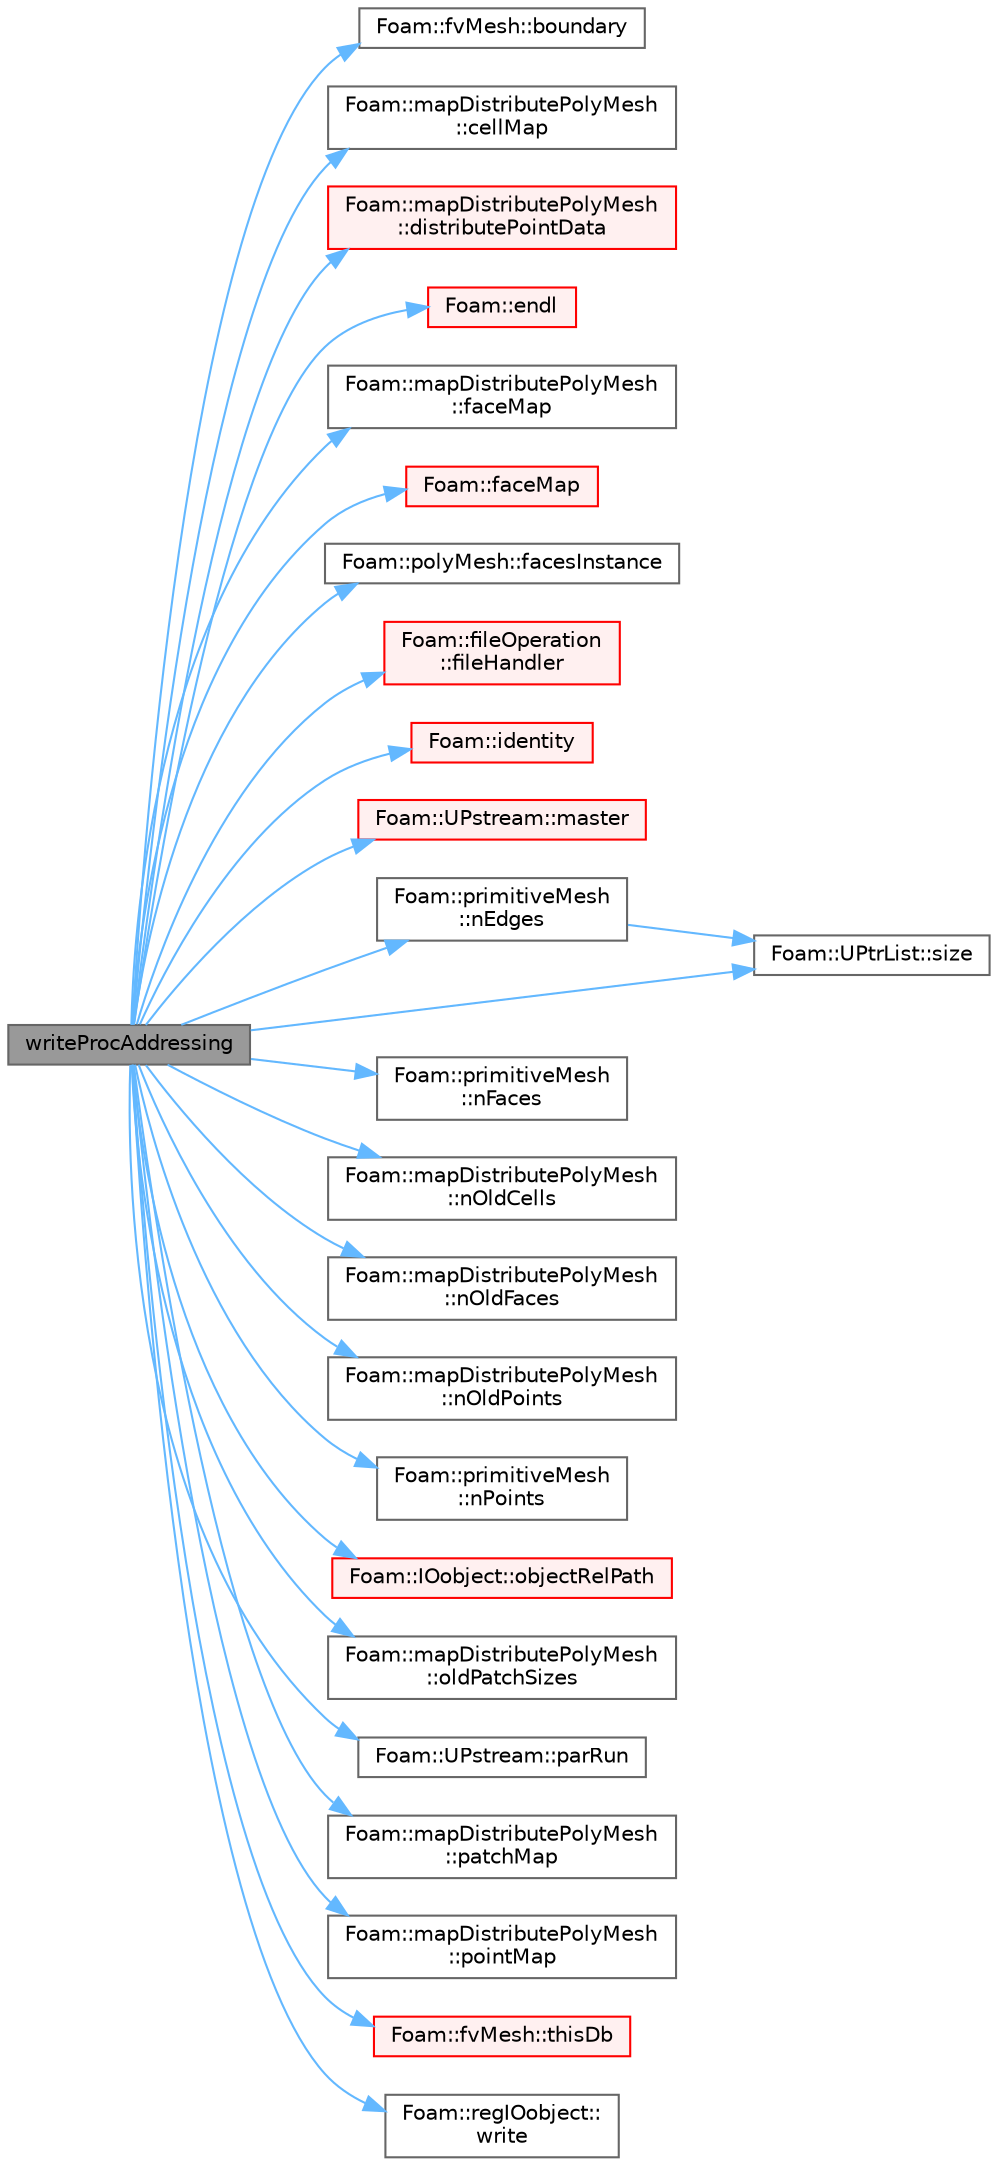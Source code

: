 digraph "writeProcAddressing"
{
 // LATEX_PDF_SIZE
  bgcolor="transparent";
  edge [fontname=Helvetica,fontsize=10,labelfontname=Helvetica,labelfontsize=10];
  node [fontname=Helvetica,fontsize=10,shape=box,height=0.2,width=0.4];
  rankdir="LR";
  Node1 [id="Node000001",label="writeProcAddressing",height=0.2,width=0.4,color="gray40", fillcolor="grey60", style="filled", fontcolor="black",tooltip=" "];
  Node1 -> Node2 [id="edge1_Node000001_Node000002",color="steelblue1",style="solid",tooltip=" "];
  Node2 [id="Node000002",label="Foam::fvMesh::boundary",height=0.2,width=0.4,color="grey40", fillcolor="white", style="filled",URL="$classFoam_1_1fvMesh.html#aa4fb7dfe01b8c7688ec3feae973dff22",tooltip=" "];
  Node1 -> Node3 [id="edge2_Node000001_Node000003",color="steelblue1",style="solid",tooltip=" "];
  Node3 [id="Node000003",label="Foam::mapDistributePolyMesh\l::cellMap",height=0.2,width=0.4,color="grey40", fillcolor="white", style="filled",URL="$classFoam_1_1mapDistributePolyMesh.html#aac3800a0f850d05ca27bf92ca456148e",tooltip=" "];
  Node1 -> Node4 [id="edge3_Node000001_Node000004",color="steelblue1",style="solid",tooltip=" "];
  Node4 [id="Node000004",label="Foam::mapDistributePolyMesh\l::distributePointData",height=0.2,width=0.4,color="red", fillcolor="#FFF0F0", style="filled",URL="$classFoam_1_1mapDistributePolyMesh.html#a9ee8fff21803383b31bc1e7e1266a1c9",tooltip=" "];
  Node1 -> Node7 [id="edge4_Node000001_Node000007",color="steelblue1",style="solid",tooltip=" "];
  Node7 [id="Node000007",label="Foam::endl",height=0.2,width=0.4,color="red", fillcolor="#FFF0F0", style="filled",URL="$namespaceFoam.html#a7d5eca45a323264dc5fe811500ebda47",tooltip=" "];
  Node1 -> Node11 [id="edge5_Node000001_Node000011",color="steelblue1",style="solid",tooltip=" "];
  Node11 [id="Node000011",label="Foam::mapDistributePolyMesh\l::faceMap",height=0.2,width=0.4,color="grey40", fillcolor="white", style="filled",URL="$classFoam_1_1mapDistributePolyMesh.html#afa361321a441e375dcf172b73862359b",tooltip=" "];
  Node1 -> Node12 [id="edge6_Node000001_Node000012",color="steelblue1",style="solid",tooltip=" "];
  Node12 [id="Node000012",label="Foam::faceMap",height=0.2,width=0.4,color="red", fillcolor="#FFF0F0", style="filled",URL="$namespaceFoam.html#a07575dc8f5db1a87af23b7c4e2647e3f",tooltip=" "];
  Node1 -> Node15 [id="edge7_Node000001_Node000015",color="steelblue1",style="solid",tooltip=" "];
  Node15 [id="Node000015",label="Foam::polyMesh::facesInstance",height=0.2,width=0.4,color="grey40", fillcolor="white", style="filled",URL="$classFoam_1_1polyMesh.html#a10996bb0856e3630cd8cfb5a803e00fa",tooltip=" "];
  Node1 -> Node16 [id="edge8_Node000001_Node000016",color="steelblue1",style="solid",tooltip=" "];
  Node16 [id="Node000016",label="Foam::fileOperation\l::fileHandler",height=0.2,width=0.4,color="red", fillcolor="#FFF0F0", style="filled",URL="$classFoam_1_1fileOperation.html#a04d5051c9ff037a58acee81e362598fc",tooltip=" "];
  Node1 -> Node24 [id="edge9_Node000001_Node000024",color="steelblue1",style="solid",tooltip=" "];
  Node24 [id="Node000024",label="Foam::identity",height=0.2,width=0.4,color="red", fillcolor="#FFF0F0", style="filled",URL="$namespaceFoam.html#a14e1da6db5665f43c1e588eab475eabf",tooltip=" "];
  Node1 -> Node27 [id="edge10_Node000001_Node000027",color="steelblue1",style="solid",tooltip=" "];
  Node27 [id="Node000027",label="Foam::UPstream::master",height=0.2,width=0.4,color="red", fillcolor="#FFF0F0", style="filled",URL="$classFoam_1_1UPstream.html#a60159c36fcc2e247e0cb24b89914f1e4",tooltip=" "];
  Node1 -> Node29 [id="edge11_Node000001_Node000029",color="steelblue1",style="solid",tooltip=" "];
  Node29 [id="Node000029",label="Foam::primitiveMesh\l::nEdges",height=0.2,width=0.4,color="grey40", fillcolor="white", style="filled",URL="$classFoam_1_1primitiveMesh.html#af2bd88591182c2808832eb8d8d4b3de9",tooltip=" "];
  Node29 -> Node30 [id="edge12_Node000029_Node000030",color="steelblue1",style="solid",tooltip=" "];
  Node30 [id="Node000030",label="Foam::UPtrList::size",height=0.2,width=0.4,color="grey40", fillcolor="white", style="filled",URL="$classFoam_1_1UPtrList.html#a95603446b248fe1ecf5dc59bcc2eaff0",tooltip=" "];
  Node1 -> Node31 [id="edge13_Node000001_Node000031",color="steelblue1",style="solid",tooltip=" "];
  Node31 [id="Node000031",label="Foam::primitiveMesh\l::nFaces",height=0.2,width=0.4,color="grey40", fillcolor="white", style="filled",URL="$classFoam_1_1primitiveMesh.html#aad20a227e963e21b706a9dfa3ab7e158",tooltip=" "];
  Node1 -> Node32 [id="edge14_Node000001_Node000032",color="steelblue1",style="solid",tooltip=" "];
  Node32 [id="Node000032",label="Foam::mapDistributePolyMesh\l::nOldCells",height=0.2,width=0.4,color="grey40", fillcolor="white", style="filled",URL="$classFoam_1_1mapDistributePolyMesh.html#a5edf7079850c2c0dbd0e9c13c5cfdabe",tooltip=" "];
  Node1 -> Node33 [id="edge15_Node000001_Node000033",color="steelblue1",style="solid",tooltip=" "];
  Node33 [id="Node000033",label="Foam::mapDistributePolyMesh\l::nOldFaces",height=0.2,width=0.4,color="grey40", fillcolor="white", style="filled",URL="$classFoam_1_1mapDistributePolyMesh.html#a94180445c294abaf12977d08f53a486e",tooltip=" "];
  Node1 -> Node34 [id="edge16_Node000001_Node000034",color="steelblue1",style="solid",tooltip=" "];
  Node34 [id="Node000034",label="Foam::mapDistributePolyMesh\l::nOldPoints",height=0.2,width=0.4,color="grey40", fillcolor="white", style="filled",URL="$classFoam_1_1mapDistributePolyMesh.html#aff2bb88b62f0dabfd7a830776797e5a7",tooltip=" "];
  Node1 -> Node35 [id="edge17_Node000001_Node000035",color="steelblue1",style="solid",tooltip=" "];
  Node35 [id="Node000035",label="Foam::primitiveMesh\l::nPoints",height=0.2,width=0.4,color="grey40", fillcolor="white", style="filled",URL="$classFoam_1_1primitiveMesh.html#a9c6b6154e2b365cfc39a2514d2b79353",tooltip=" "];
  Node1 -> Node36 [id="edge18_Node000001_Node000036",color="steelblue1",style="solid",tooltip=" "];
  Node36 [id="Node000036",label="Foam::IOobject::objectRelPath",height=0.2,width=0.4,color="red", fillcolor="#FFF0F0", style="filled",URL="$classFoam_1_1IOobject.html#a90c92bc3cfe4c0e6341bad29d6de8c5c",tooltip=" "];
  Node1 -> Node38 [id="edge19_Node000001_Node000038",color="steelblue1",style="solid",tooltip=" "];
  Node38 [id="Node000038",label="Foam::mapDistributePolyMesh\l::oldPatchSizes",height=0.2,width=0.4,color="grey40", fillcolor="white", style="filled",URL="$classFoam_1_1mapDistributePolyMesh.html#a95e9219f9a4de21a939d8ad5357d39ab",tooltip=" "];
  Node1 -> Node39 [id="edge20_Node000001_Node000039",color="steelblue1",style="solid",tooltip=" "];
  Node39 [id="Node000039",label="Foam::UPstream::parRun",height=0.2,width=0.4,color="grey40", fillcolor="white", style="filled",URL="$classFoam_1_1UPstream.html#afb8def01c77f71ab69d0bf95b9fb0321",tooltip=" "];
  Node1 -> Node40 [id="edge21_Node000001_Node000040",color="steelblue1",style="solid",tooltip=" "];
  Node40 [id="Node000040",label="Foam::mapDistributePolyMesh\l::patchMap",height=0.2,width=0.4,color="grey40", fillcolor="white", style="filled",URL="$classFoam_1_1mapDistributePolyMesh.html#a155262feafa9b1a1877b72bf0497d5f0",tooltip=" "];
  Node1 -> Node41 [id="edge22_Node000001_Node000041",color="steelblue1",style="solid",tooltip=" "];
  Node41 [id="Node000041",label="Foam::mapDistributePolyMesh\l::pointMap",height=0.2,width=0.4,color="grey40", fillcolor="white", style="filled",URL="$classFoam_1_1mapDistributePolyMesh.html#af92d60a83e76c1a5047b44d9d8dc6288",tooltip=" "];
  Node1 -> Node30 [id="edge23_Node000001_Node000030",color="steelblue1",style="solid",tooltip=" "];
  Node1 -> Node42 [id="edge24_Node000001_Node000042",color="steelblue1",style="solid",tooltip=" "];
  Node42 [id="Node000042",label="Foam::fvMesh::thisDb",height=0.2,width=0.4,color="red", fillcolor="#FFF0F0", style="filled",URL="$classFoam_1_1fvMesh.html#a08c13f2d7a7d781c884d4d7541c92047",tooltip=" "];
  Node1 -> Node44 [id="edge25_Node000001_Node000044",color="steelblue1",style="solid",tooltip=" "];
  Node44 [id="Node000044",label="Foam::regIOobject::\lwrite",height=0.2,width=0.4,color="grey40", fillcolor="white", style="filled",URL="$classFoam_1_1regIOobject.html#ab5c6464172e07987bb9518ca648f94d7",tooltip=" "];
}
